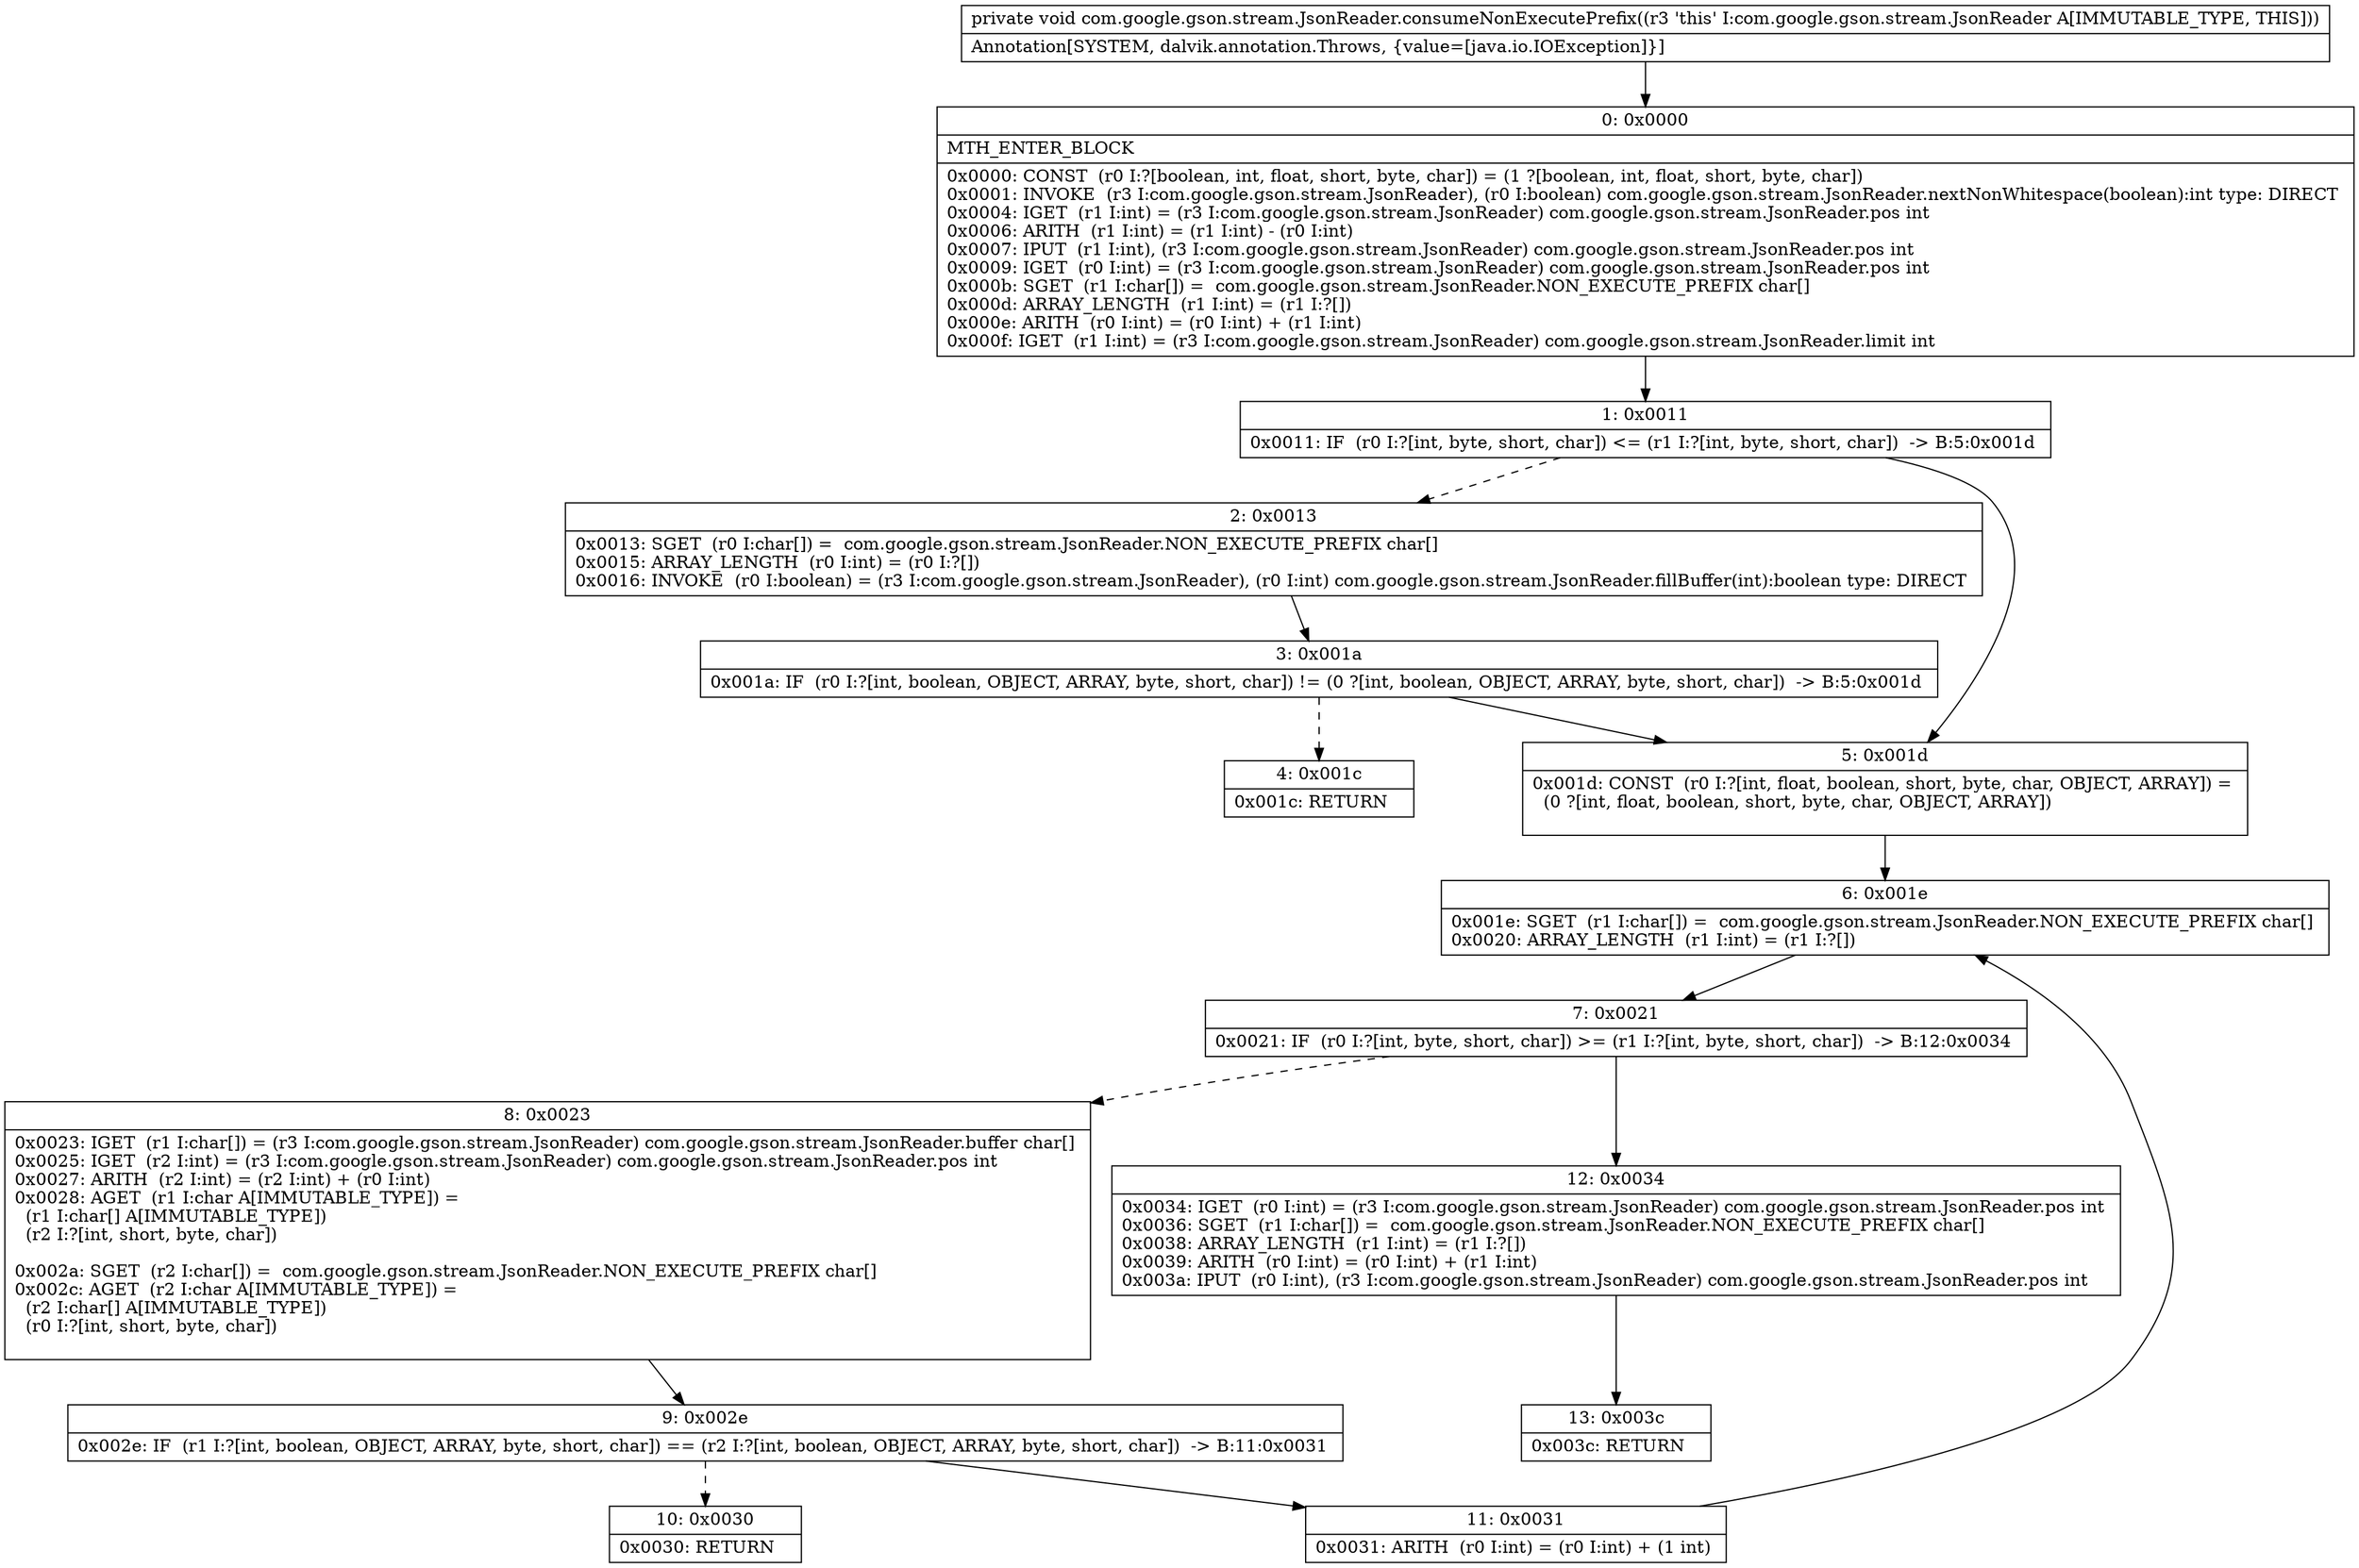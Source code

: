 digraph "CFG forcom.google.gson.stream.JsonReader.consumeNonExecutePrefix()V" {
Node_0 [shape=record,label="{0\:\ 0x0000|MTH_ENTER_BLOCK\l|0x0000: CONST  (r0 I:?[boolean, int, float, short, byte, char]) = (1 ?[boolean, int, float, short, byte, char]) \l0x0001: INVOKE  (r3 I:com.google.gson.stream.JsonReader), (r0 I:boolean) com.google.gson.stream.JsonReader.nextNonWhitespace(boolean):int type: DIRECT \l0x0004: IGET  (r1 I:int) = (r3 I:com.google.gson.stream.JsonReader) com.google.gson.stream.JsonReader.pos int \l0x0006: ARITH  (r1 I:int) = (r1 I:int) \- (r0 I:int) \l0x0007: IPUT  (r1 I:int), (r3 I:com.google.gson.stream.JsonReader) com.google.gson.stream.JsonReader.pos int \l0x0009: IGET  (r0 I:int) = (r3 I:com.google.gson.stream.JsonReader) com.google.gson.stream.JsonReader.pos int \l0x000b: SGET  (r1 I:char[]) =  com.google.gson.stream.JsonReader.NON_EXECUTE_PREFIX char[] \l0x000d: ARRAY_LENGTH  (r1 I:int) = (r1 I:?[]) \l0x000e: ARITH  (r0 I:int) = (r0 I:int) + (r1 I:int) \l0x000f: IGET  (r1 I:int) = (r3 I:com.google.gson.stream.JsonReader) com.google.gson.stream.JsonReader.limit int \l}"];
Node_1 [shape=record,label="{1\:\ 0x0011|0x0011: IF  (r0 I:?[int, byte, short, char]) \<= (r1 I:?[int, byte, short, char])  \-\> B:5:0x001d \l}"];
Node_2 [shape=record,label="{2\:\ 0x0013|0x0013: SGET  (r0 I:char[]) =  com.google.gson.stream.JsonReader.NON_EXECUTE_PREFIX char[] \l0x0015: ARRAY_LENGTH  (r0 I:int) = (r0 I:?[]) \l0x0016: INVOKE  (r0 I:boolean) = (r3 I:com.google.gson.stream.JsonReader), (r0 I:int) com.google.gson.stream.JsonReader.fillBuffer(int):boolean type: DIRECT \l}"];
Node_3 [shape=record,label="{3\:\ 0x001a|0x001a: IF  (r0 I:?[int, boolean, OBJECT, ARRAY, byte, short, char]) != (0 ?[int, boolean, OBJECT, ARRAY, byte, short, char])  \-\> B:5:0x001d \l}"];
Node_4 [shape=record,label="{4\:\ 0x001c|0x001c: RETURN   \l}"];
Node_5 [shape=record,label="{5\:\ 0x001d|0x001d: CONST  (r0 I:?[int, float, boolean, short, byte, char, OBJECT, ARRAY]) = \l  (0 ?[int, float, boolean, short, byte, char, OBJECT, ARRAY])\l \l}"];
Node_6 [shape=record,label="{6\:\ 0x001e|0x001e: SGET  (r1 I:char[]) =  com.google.gson.stream.JsonReader.NON_EXECUTE_PREFIX char[] \l0x0020: ARRAY_LENGTH  (r1 I:int) = (r1 I:?[]) \l}"];
Node_7 [shape=record,label="{7\:\ 0x0021|0x0021: IF  (r0 I:?[int, byte, short, char]) \>= (r1 I:?[int, byte, short, char])  \-\> B:12:0x0034 \l}"];
Node_8 [shape=record,label="{8\:\ 0x0023|0x0023: IGET  (r1 I:char[]) = (r3 I:com.google.gson.stream.JsonReader) com.google.gson.stream.JsonReader.buffer char[] \l0x0025: IGET  (r2 I:int) = (r3 I:com.google.gson.stream.JsonReader) com.google.gson.stream.JsonReader.pos int \l0x0027: ARITH  (r2 I:int) = (r2 I:int) + (r0 I:int) \l0x0028: AGET  (r1 I:char A[IMMUTABLE_TYPE]) = \l  (r1 I:char[] A[IMMUTABLE_TYPE])\l  (r2 I:?[int, short, byte, char])\l \l0x002a: SGET  (r2 I:char[]) =  com.google.gson.stream.JsonReader.NON_EXECUTE_PREFIX char[] \l0x002c: AGET  (r2 I:char A[IMMUTABLE_TYPE]) = \l  (r2 I:char[] A[IMMUTABLE_TYPE])\l  (r0 I:?[int, short, byte, char])\l \l}"];
Node_9 [shape=record,label="{9\:\ 0x002e|0x002e: IF  (r1 I:?[int, boolean, OBJECT, ARRAY, byte, short, char]) == (r2 I:?[int, boolean, OBJECT, ARRAY, byte, short, char])  \-\> B:11:0x0031 \l}"];
Node_10 [shape=record,label="{10\:\ 0x0030|0x0030: RETURN   \l}"];
Node_11 [shape=record,label="{11\:\ 0x0031|0x0031: ARITH  (r0 I:int) = (r0 I:int) + (1 int) \l}"];
Node_12 [shape=record,label="{12\:\ 0x0034|0x0034: IGET  (r0 I:int) = (r3 I:com.google.gson.stream.JsonReader) com.google.gson.stream.JsonReader.pos int \l0x0036: SGET  (r1 I:char[]) =  com.google.gson.stream.JsonReader.NON_EXECUTE_PREFIX char[] \l0x0038: ARRAY_LENGTH  (r1 I:int) = (r1 I:?[]) \l0x0039: ARITH  (r0 I:int) = (r0 I:int) + (r1 I:int) \l0x003a: IPUT  (r0 I:int), (r3 I:com.google.gson.stream.JsonReader) com.google.gson.stream.JsonReader.pos int \l}"];
Node_13 [shape=record,label="{13\:\ 0x003c|0x003c: RETURN   \l}"];
MethodNode[shape=record,label="{private void com.google.gson.stream.JsonReader.consumeNonExecutePrefix((r3 'this' I:com.google.gson.stream.JsonReader A[IMMUTABLE_TYPE, THIS]))  | Annotation[SYSTEM, dalvik.annotation.Throws, \{value=[java.io.IOException]\}]\l}"];
MethodNode -> Node_0;
Node_0 -> Node_1;
Node_1 -> Node_2[style=dashed];
Node_1 -> Node_5;
Node_2 -> Node_3;
Node_3 -> Node_4[style=dashed];
Node_3 -> Node_5;
Node_5 -> Node_6;
Node_6 -> Node_7;
Node_7 -> Node_8[style=dashed];
Node_7 -> Node_12;
Node_8 -> Node_9;
Node_9 -> Node_10[style=dashed];
Node_9 -> Node_11;
Node_11 -> Node_6;
Node_12 -> Node_13;
}

